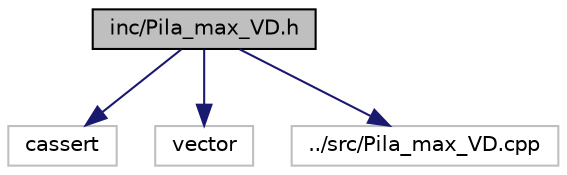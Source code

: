 digraph "inc/Pila_max_VD.h"
{
 // LATEX_PDF_SIZE
  edge [fontname="Helvetica",fontsize="10",labelfontname="Helvetica",labelfontsize="10"];
  node [fontname="Helvetica",fontsize="10",shape=record];
  Node1 [label="inc/Pila_max_VD.h",height=0.2,width=0.4,color="black", fillcolor="grey75", style="filled", fontcolor="black",tooltip="Fichero cabecera del TDA Pila_max."];
  Node1 -> Node2 [color="midnightblue",fontsize="10",style="solid"];
  Node2 [label="cassert",height=0.2,width=0.4,color="grey75", fillcolor="white", style="filled",tooltip=" "];
  Node1 -> Node3 [color="midnightblue",fontsize="10",style="solid"];
  Node3 [label="vector",height=0.2,width=0.4,color="grey75", fillcolor="white", style="filled",tooltip=" "];
  Node1 -> Node4 [color="midnightblue",fontsize="10",style="solid"];
  Node4 [label="../src/Pila_max_VD.cpp",height=0.2,width=0.4,color="grey75", fillcolor="white", style="filled",tooltip=" "];
}
